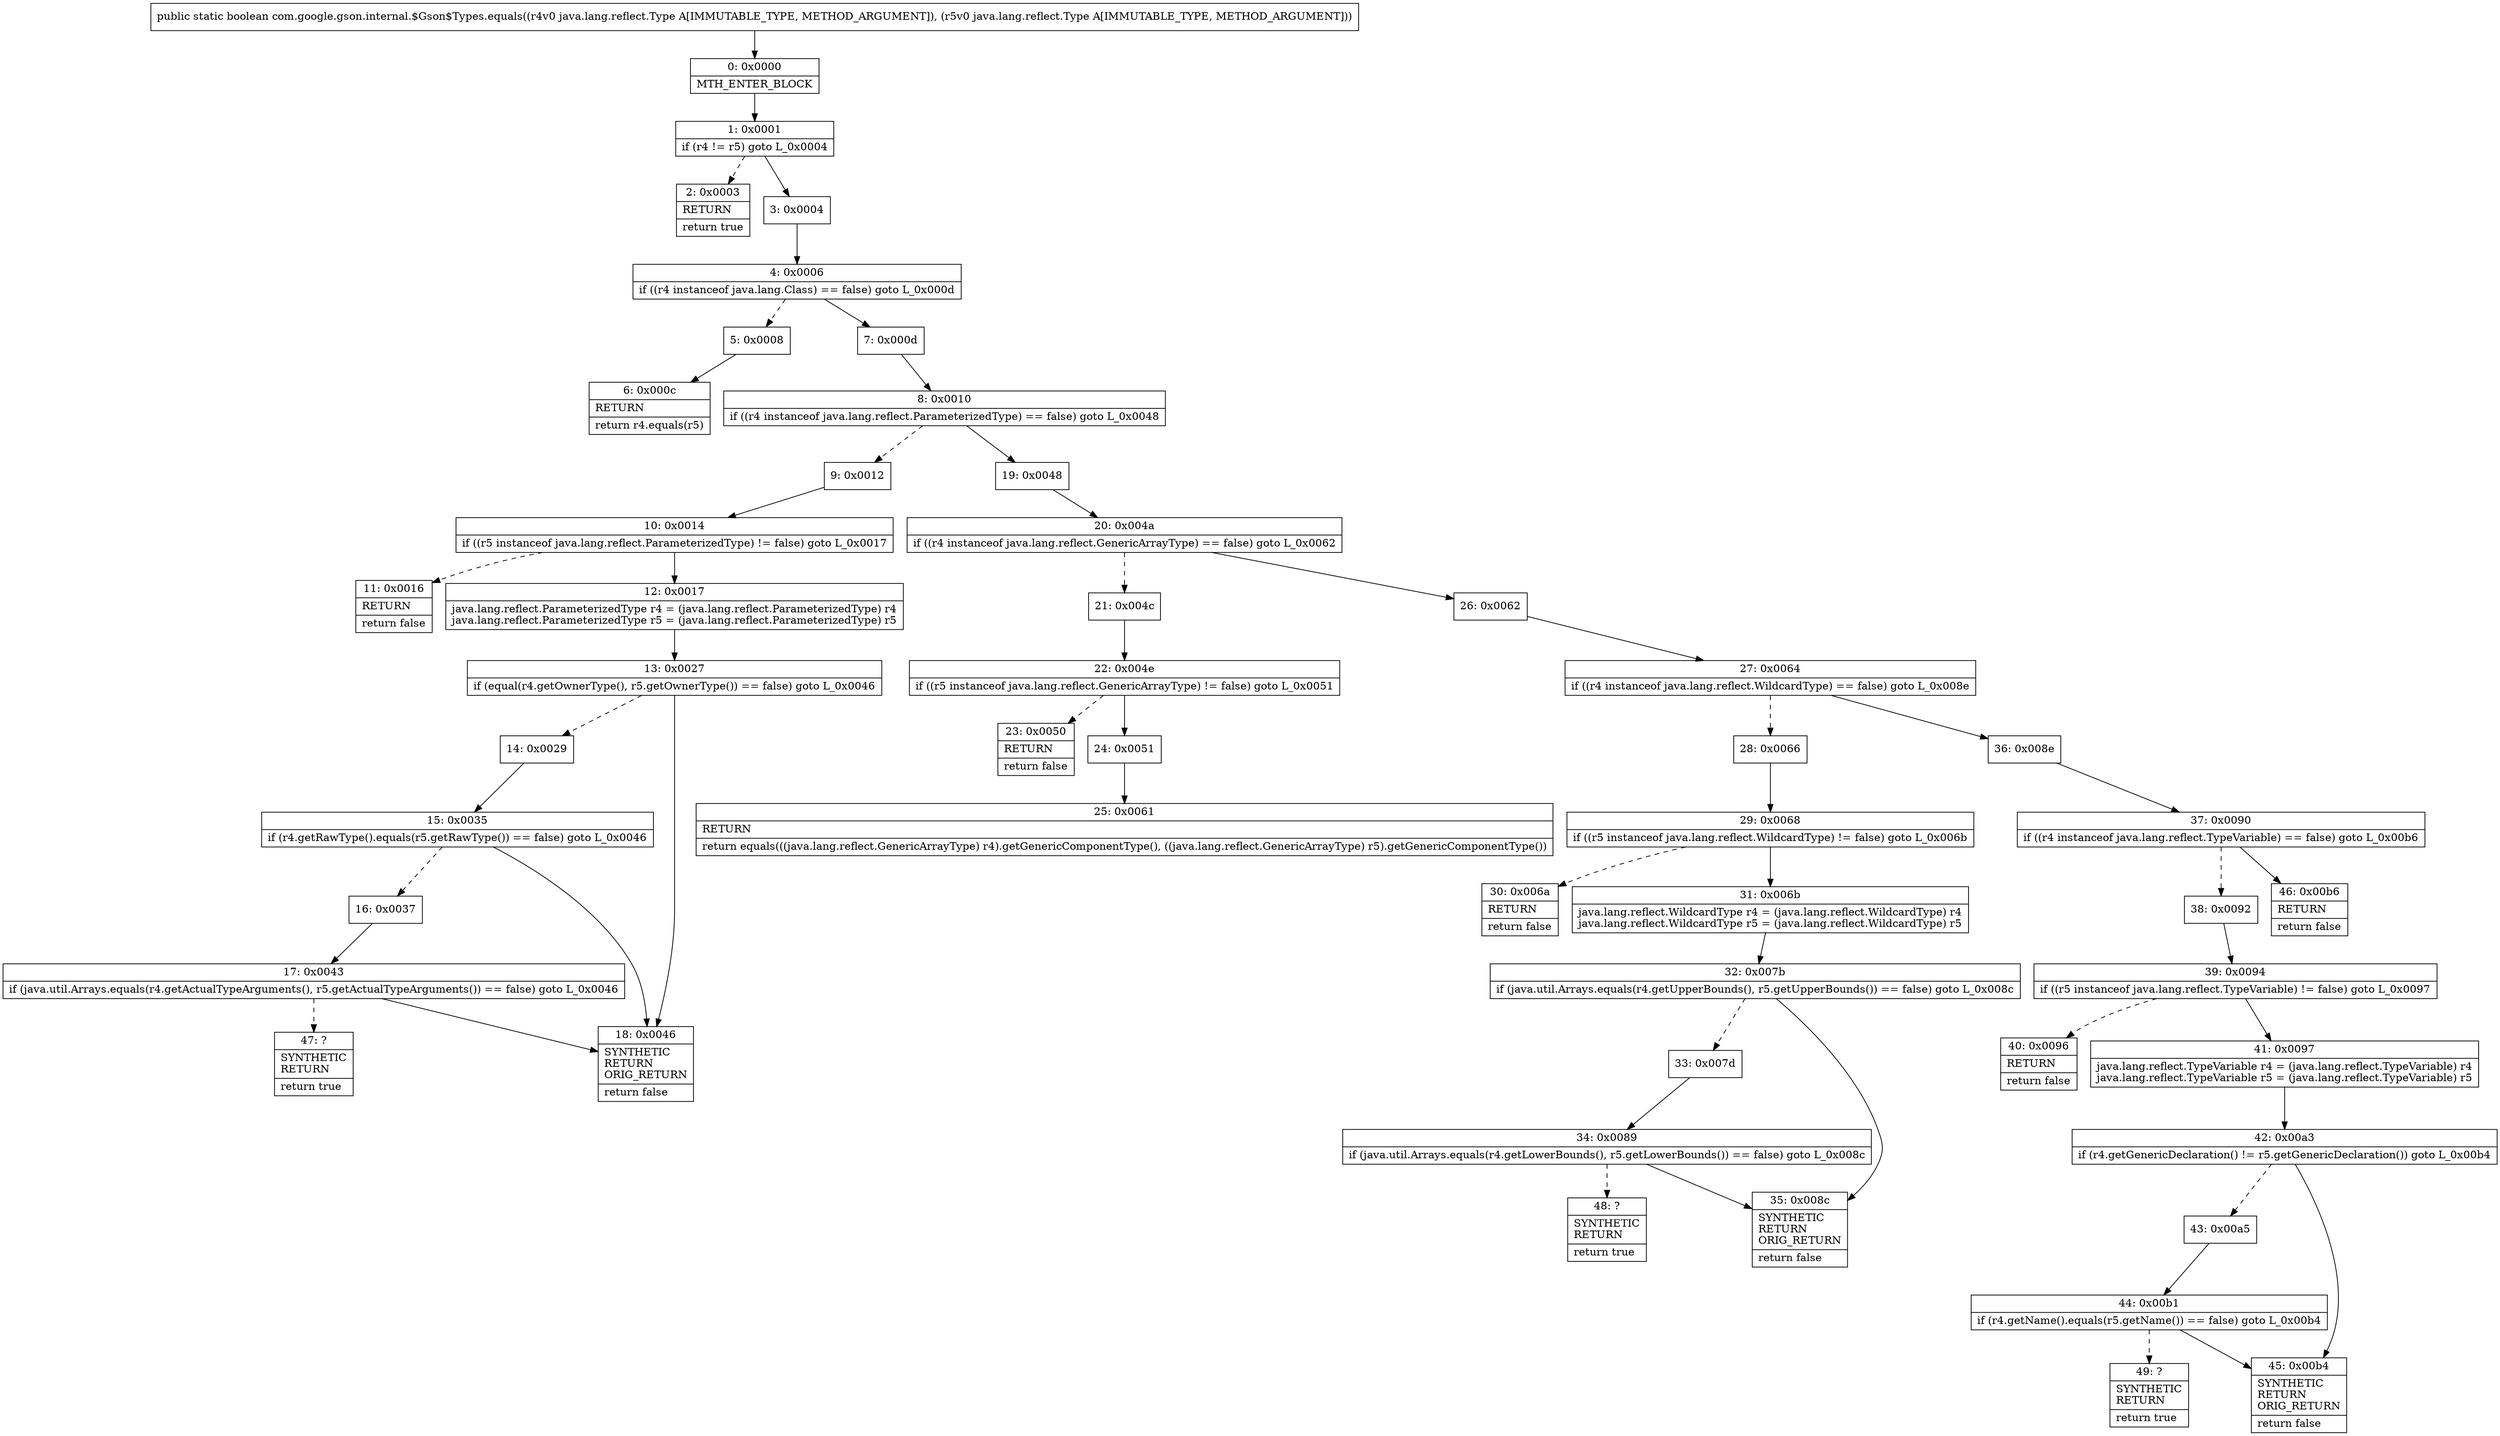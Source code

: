 digraph "CFG forcom.google.gson.internal.$Gson$Types.equals(Ljava\/lang\/reflect\/Type;Ljava\/lang\/reflect\/Type;)Z" {
Node_0 [shape=record,label="{0\:\ 0x0000|MTH_ENTER_BLOCK\l}"];
Node_1 [shape=record,label="{1\:\ 0x0001|if (r4 != r5) goto L_0x0004\l}"];
Node_2 [shape=record,label="{2\:\ 0x0003|RETURN\l|return true\l}"];
Node_3 [shape=record,label="{3\:\ 0x0004}"];
Node_4 [shape=record,label="{4\:\ 0x0006|if ((r4 instanceof java.lang.Class) == false) goto L_0x000d\l}"];
Node_5 [shape=record,label="{5\:\ 0x0008}"];
Node_6 [shape=record,label="{6\:\ 0x000c|RETURN\l|return r4.equals(r5)\l}"];
Node_7 [shape=record,label="{7\:\ 0x000d}"];
Node_8 [shape=record,label="{8\:\ 0x0010|if ((r4 instanceof java.lang.reflect.ParameterizedType) == false) goto L_0x0048\l}"];
Node_9 [shape=record,label="{9\:\ 0x0012}"];
Node_10 [shape=record,label="{10\:\ 0x0014|if ((r5 instanceof java.lang.reflect.ParameterizedType) != false) goto L_0x0017\l}"];
Node_11 [shape=record,label="{11\:\ 0x0016|RETURN\l|return false\l}"];
Node_12 [shape=record,label="{12\:\ 0x0017|java.lang.reflect.ParameterizedType r4 = (java.lang.reflect.ParameterizedType) r4\ljava.lang.reflect.ParameterizedType r5 = (java.lang.reflect.ParameterizedType) r5\l}"];
Node_13 [shape=record,label="{13\:\ 0x0027|if (equal(r4.getOwnerType(), r5.getOwnerType()) == false) goto L_0x0046\l}"];
Node_14 [shape=record,label="{14\:\ 0x0029}"];
Node_15 [shape=record,label="{15\:\ 0x0035|if (r4.getRawType().equals(r5.getRawType()) == false) goto L_0x0046\l}"];
Node_16 [shape=record,label="{16\:\ 0x0037}"];
Node_17 [shape=record,label="{17\:\ 0x0043|if (java.util.Arrays.equals(r4.getActualTypeArguments(), r5.getActualTypeArguments()) == false) goto L_0x0046\l}"];
Node_18 [shape=record,label="{18\:\ 0x0046|SYNTHETIC\lRETURN\lORIG_RETURN\l|return false\l}"];
Node_19 [shape=record,label="{19\:\ 0x0048}"];
Node_20 [shape=record,label="{20\:\ 0x004a|if ((r4 instanceof java.lang.reflect.GenericArrayType) == false) goto L_0x0062\l}"];
Node_21 [shape=record,label="{21\:\ 0x004c}"];
Node_22 [shape=record,label="{22\:\ 0x004e|if ((r5 instanceof java.lang.reflect.GenericArrayType) != false) goto L_0x0051\l}"];
Node_23 [shape=record,label="{23\:\ 0x0050|RETURN\l|return false\l}"];
Node_24 [shape=record,label="{24\:\ 0x0051}"];
Node_25 [shape=record,label="{25\:\ 0x0061|RETURN\l|return equals(((java.lang.reflect.GenericArrayType) r4).getGenericComponentType(), ((java.lang.reflect.GenericArrayType) r5).getGenericComponentType())\l}"];
Node_26 [shape=record,label="{26\:\ 0x0062}"];
Node_27 [shape=record,label="{27\:\ 0x0064|if ((r4 instanceof java.lang.reflect.WildcardType) == false) goto L_0x008e\l}"];
Node_28 [shape=record,label="{28\:\ 0x0066}"];
Node_29 [shape=record,label="{29\:\ 0x0068|if ((r5 instanceof java.lang.reflect.WildcardType) != false) goto L_0x006b\l}"];
Node_30 [shape=record,label="{30\:\ 0x006a|RETURN\l|return false\l}"];
Node_31 [shape=record,label="{31\:\ 0x006b|java.lang.reflect.WildcardType r4 = (java.lang.reflect.WildcardType) r4\ljava.lang.reflect.WildcardType r5 = (java.lang.reflect.WildcardType) r5\l}"];
Node_32 [shape=record,label="{32\:\ 0x007b|if (java.util.Arrays.equals(r4.getUpperBounds(), r5.getUpperBounds()) == false) goto L_0x008c\l}"];
Node_33 [shape=record,label="{33\:\ 0x007d}"];
Node_34 [shape=record,label="{34\:\ 0x0089|if (java.util.Arrays.equals(r4.getLowerBounds(), r5.getLowerBounds()) == false) goto L_0x008c\l}"];
Node_35 [shape=record,label="{35\:\ 0x008c|SYNTHETIC\lRETURN\lORIG_RETURN\l|return false\l}"];
Node_36 [shape=record,label="{36\:\ 0x008e}"];
Node_37 [shape=record,label="{37\:\ 0x0090|if ((r4 instanceof java.lang.reflect.TypeVariable) == false) goto L_0x00b6\l}"];
Node_38 [shape=record,label="{38\:\ 0x0092}"];
Node_39 [shape=record,label="{39\:\ 0x0094|if ((r5 instanceof java.lang.reflect.TypeVariable) != false) goto L_0x0097\l}"];
Node_40 [shape=record,label="{40\:\ 0x0096|RETURN\l|return false\l}"];
Node_41 [shape=record,label="{41\:\ 0x0097|java.lang.reflect.TypeVariable r4 = (java.lang.reflect.TypeVariable) r4\ljava.lang.reflect.TypeVariable r5 = (java.lang.reflect.TypeVariable) r5\l}"];
Node_42 [shape=record,label="{42\:\ 0x00a3|if (r4.getGenericDeclaration() != r5.getGenericDeclaration()) goto L_0x00b4\l}"];
Node_43 [shape=record,label="{43\:\ 0x00a5}"];
Node_44 [shape=record,label="{44\:\ 0x00b1|if (r4.getName().equals(r5.getName()) == false) goto L_0x00b4\l}"];
Node_45 [shape=record,label="{45\:\ 0x00b4|SYNTHETIC\lRETURN\lORIG_RETURN\l|return false\l}"];
Node_46 [shape=record,label="{46\:\ 0x00b6|RETURN\l|return false\l}"];
Node_47 [shape=record,label="{47\:\ ?|SYNTHETIC\lRETURN\l|return true\l}"];
Node_48 [shape=record,label="{48\:\ ?|SYNTHETIC\lRETURN\l|return true\l}"];
Node_49 [shape=record,label="{49\:\ ?|SYNTHETIC\lRETURN\l|return true\l}"];
MethodNode[shape=record,label="{public static boolean com.google.gson.internal.$Gson$Types.equals((r4v0 java.lang.reflect.Type A[IMMUTABLE_TYPE, METHOD_ARGUMENT]), (r5v0 java.lang.reflect.Type A[IMMUTABLE_TYPE, METHOD_ARGUMENT])) }"];
MethodNode -> Node_0;
Node_0 -> Node_1;
Node_1 -> Node_2[style=dashed];
Node_1 -> Node_3;
Node_3 -> Node_4;
Node_4 -> Node_5[style=dashed];
Node_4 -> Node_7;
Node_5 -> Node_6;
Node_7 -> Node_8;
Node_8 -> Node_9[style=dashed];
Node_8 -> Node_19;
Node_9 -> Node_10;
Node_10 -> Node_11[style=dashed];
Node_10 -> Node_12;
Node_12 -> Node_13;
Node_13 -> Node_14[style=dashed];
Node_13 -> Node_18;
Node_14 -> Node_15;
Node_15 -> Node_16[style=dashed];
Node_15 -> Node_18;
Node_16 -> Node_17;
Node_17 -> Node_18;
Node_17 -> Node_47[style=dashed];
Node_19 -> Node_20;
Node_20 -> Node_21[style=dashed];
Node_20 -> Node_26;
Node_21 -> Node_22;
Node_22 -> Node_23[style=dashed];
Node_22 -> Node_24;
Node_24 -> Node_25;
Node_26 -> Node_27;
Node_27 -> Node_28[style=dashed];
Node_27 -> Node_36;
Node_28 -> Node_29;
Node_29 -> Node_30[style=dashed];
Node_29 -> Node_31;
Node_31 -> Node_32;
Node_32 -> Node_33[style=dashed];
Node_32 -> Node_35;
Node_33 -> Node_34;
Node_34 -> Node_35;
Node_34 -> Node_48[style=dashed];
Node_36 -> Node_37;
Node_37 -> Node_38[style=dashed];
Node_37 -> Node_46;
Node_38 -> Node_39;
Node_39 -> Node_40[style=dashed];
Node_39 -> Node_41;
Node_41 -> Node_42;
Node_42 -> Node_43[style=dashed];
Node_42 -> Node_45;
Node_43 -> Node_44;
Node_44 -> Node_45;
Node_44 -> Node_49[style=dashed];
}

